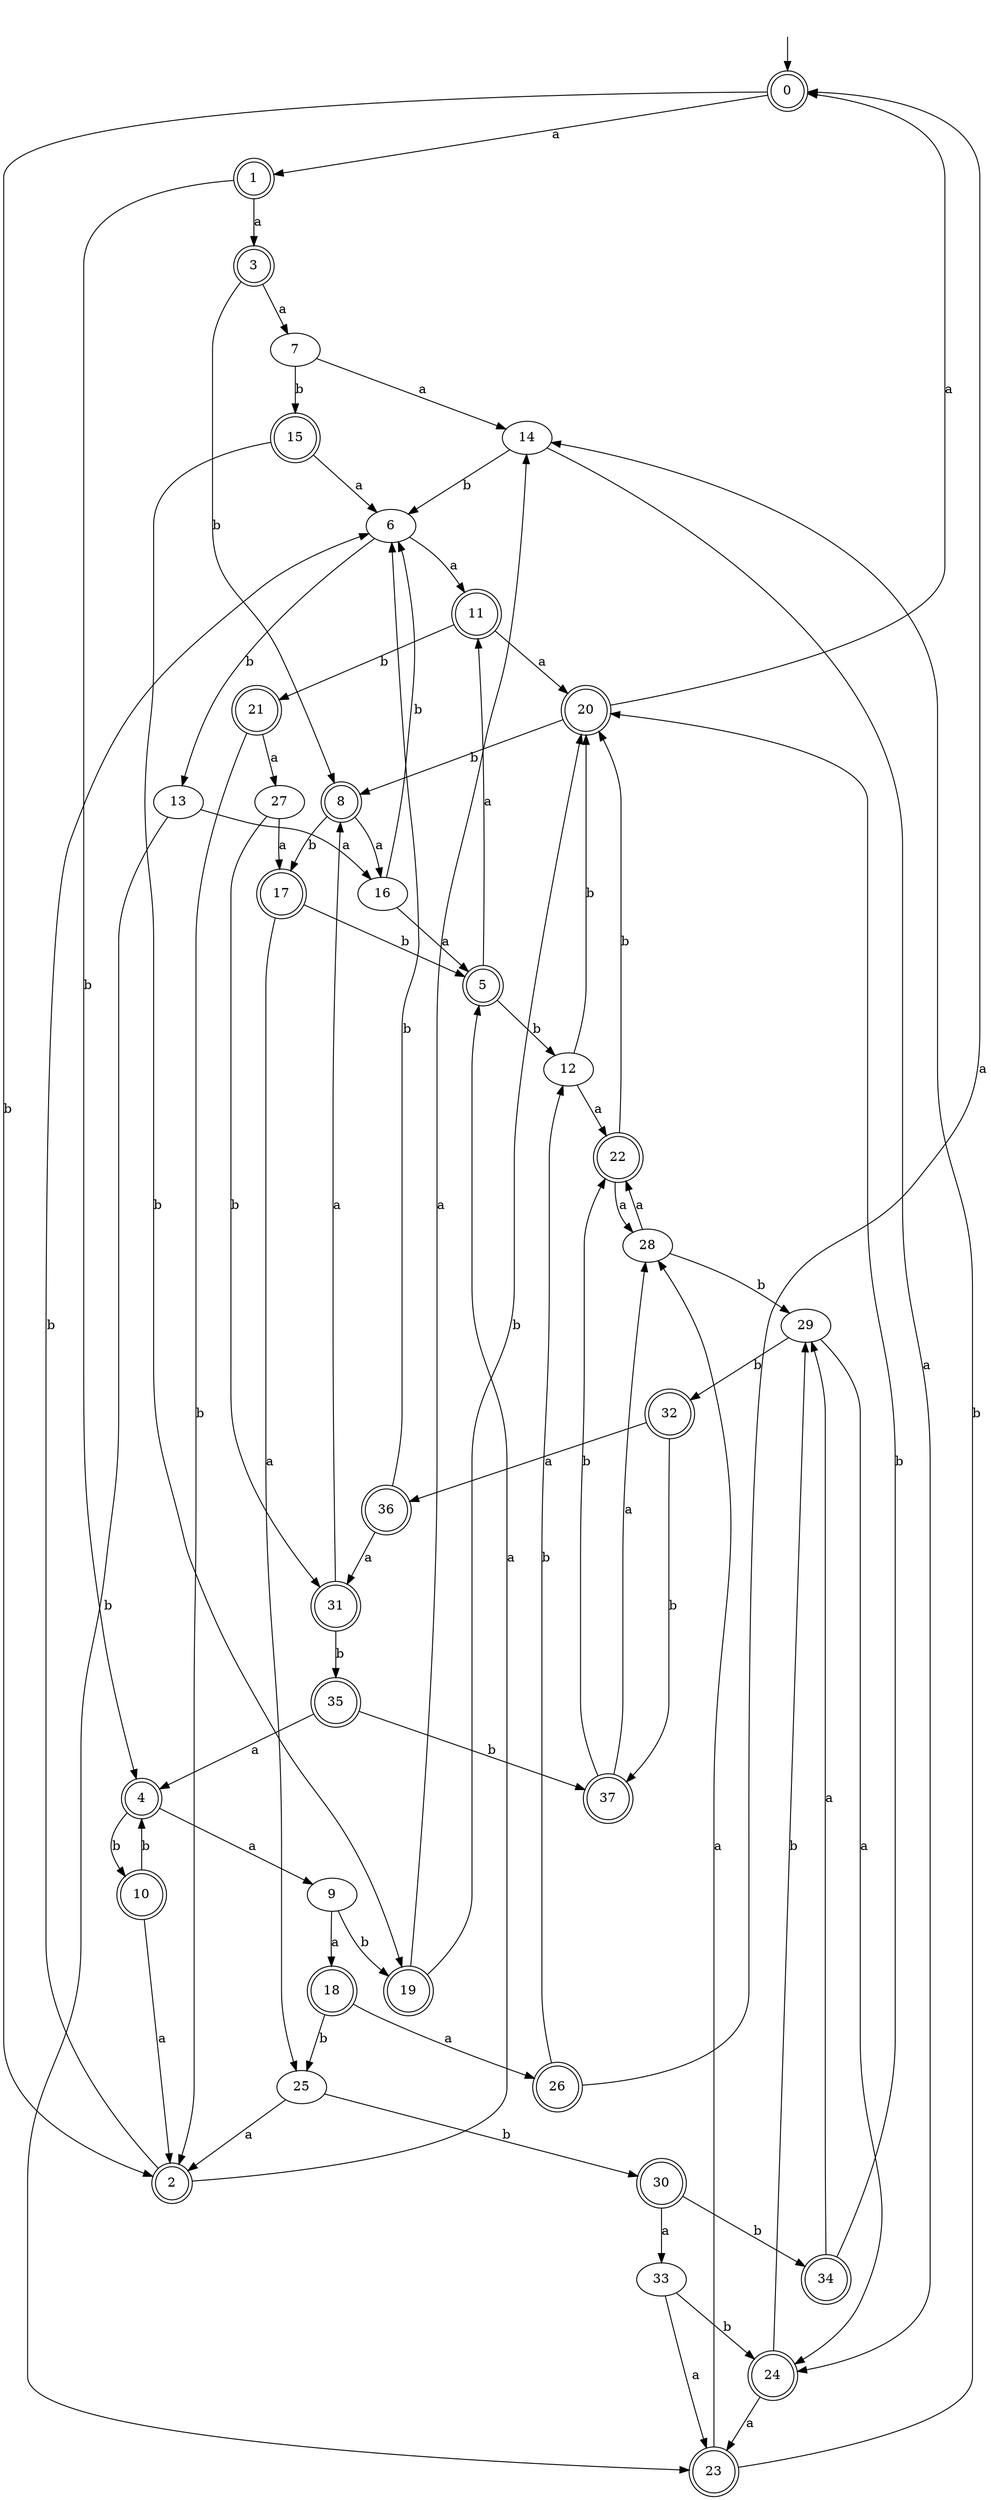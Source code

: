 digraph RandomDFA {
  __start0 [label="", shape=none];
  __start0 -> 0 [label=""];
  0 [shape=circle] [shape=doublecircle]
  0 -> 1 [label="a"]
  0 -> 2 [label="b"]
  1 [shape=doublecircle]
  1 -> 3 [label="a"]
  1 -> 4 [label="b"]
  2 [shape=doublecircle]
  2 -> 5 [label="a"]
  2 -> 6 [label="b"]
  3 [shape=doublecircle]
  3 -> 7 [label="a"]
  3 -> 8 [label="b"]
  4 [shape=doublecircle]
  4 -> 9 [label="a"]
  4 -> 10 [label="b"]
  5 [shape=doublecircle]
  5 -> 11 [label="a"]
  5 -> 12 [label="b"]
  6
  6 -> 11 [label="a"]
  6 -> 13 [label="b"]
  7
  7 -> 14 [label="a"]
  7 -> 15 [label="b"]
  8 [shape=doublecircle]
  8 -> 16 [label="a"]
  8 -> 17 [label="b"]
  9
  9 -> 18 [label="a"]
  9 -> 19 [label="b"]
  10 [shape=doublecircle]
  10 -> 2 [label="a"]
  10 -> 4 [label="b"]
  11 [shape=doublecircle]
  11 -> 20 [label="a"]
  11 -> 21 [label="b"]
  12
  12 -> 22 [label="a"]
  12 -> 20 [label="b"]
  13
  13 -> 16 [label="a"]
  13 -> 23 [label="b"]
  14
  14 -> 24 [label="a"]
  14 -> 6 [label="b"]
  15 [shape=doublecircle]
  15 -> 6 [label="a"]
  15 -> 19 [label="b"]
  16
  16 -> 5 [label="a"]
  16 -> 6 [label="b"]
  17 [shape=doublecircle]
  17 -> 25 [label="a"]
  17 -> 5 [label="b"]
  18 [shape=doublecircle]
  18 -> 26 [label="a"]
  18 -> 25 [label="b"]
  19 [shape=doublecircle]
  19 -> 14 [label="a"]
  19 -> 20 [label="b"]
  20 [shape=doublecircle]
  20 -> 0 [label="a"]
  20 -> 8 [label="b"]
  21 [shape=doublecircle]
  21 -> 27 [label="a"]
  21 -> 2 [label="b"]
  22 [shape=doublecircle]
  22 -> 28 [label="a"]
  22 -> 20 [label="b"]
  23 [shape=doublecircle]
  23 -> 28 [label="a"]
  23 -> 14 [label="b"]
  24 [shape=doublecircle]
  24 -> 23 [label="a"]
  24 -> 29 [label="b"]
  25
  25 -> 2 [label="a"]
  25 -> 30 [label="b"]
  26 [shape=doublecircle]
  26 -> 0 [label="a"]
  26 -> 12 [label="b"]
  27
  27 -> 17 [label="a"]
  27 -> 31 [label="b"]
  28
  28 -> 22 [label="a"]
  28 -> 29 [label="b"]
  29
  29 -> 24 [label="a"]
  29 -> 32 [label="b"]
  30 [shape=doublecircle]
  30 -> 33 [label="a"]
  30 -> 34 [label="b"]
  31 [shape=doublecircle]
  31 -> 8 [label="a"]
  31 -> 35 [label="b"]
  32 [shape=doublecircle]
  32 -> 36 [label="a"]
  32 -> 37 [label="b"]
  33
  33 -> 23 [label="a"]
  33 -> 24 [label="b"]
  34 [shape=doublecircle]
  34 -> 29 [label="a"]
  34 -> 20 [label="b"]
  35 [shape=doublecircle]
  35 -> 4 [label="a"]
  35 -> 37 [label="b"]
  36 [shape=doublecircle]
  36 -> 31 [label="a"]
  36 -> 6 [label="b"]
  37 [shape=doublecircle]
  37 -> 28 [label="a"]
  37 -> 22 [label="b"]
}
